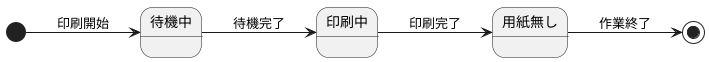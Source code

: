 @startuml 演習6-1
left to right direction
[*] --> 待機中: 印刷開始
待機中--> 印刷中: 待機完了
印刷中--> 用紙無し: 印刷完了
用紙無し--> [*] : 作業終了
@enduml